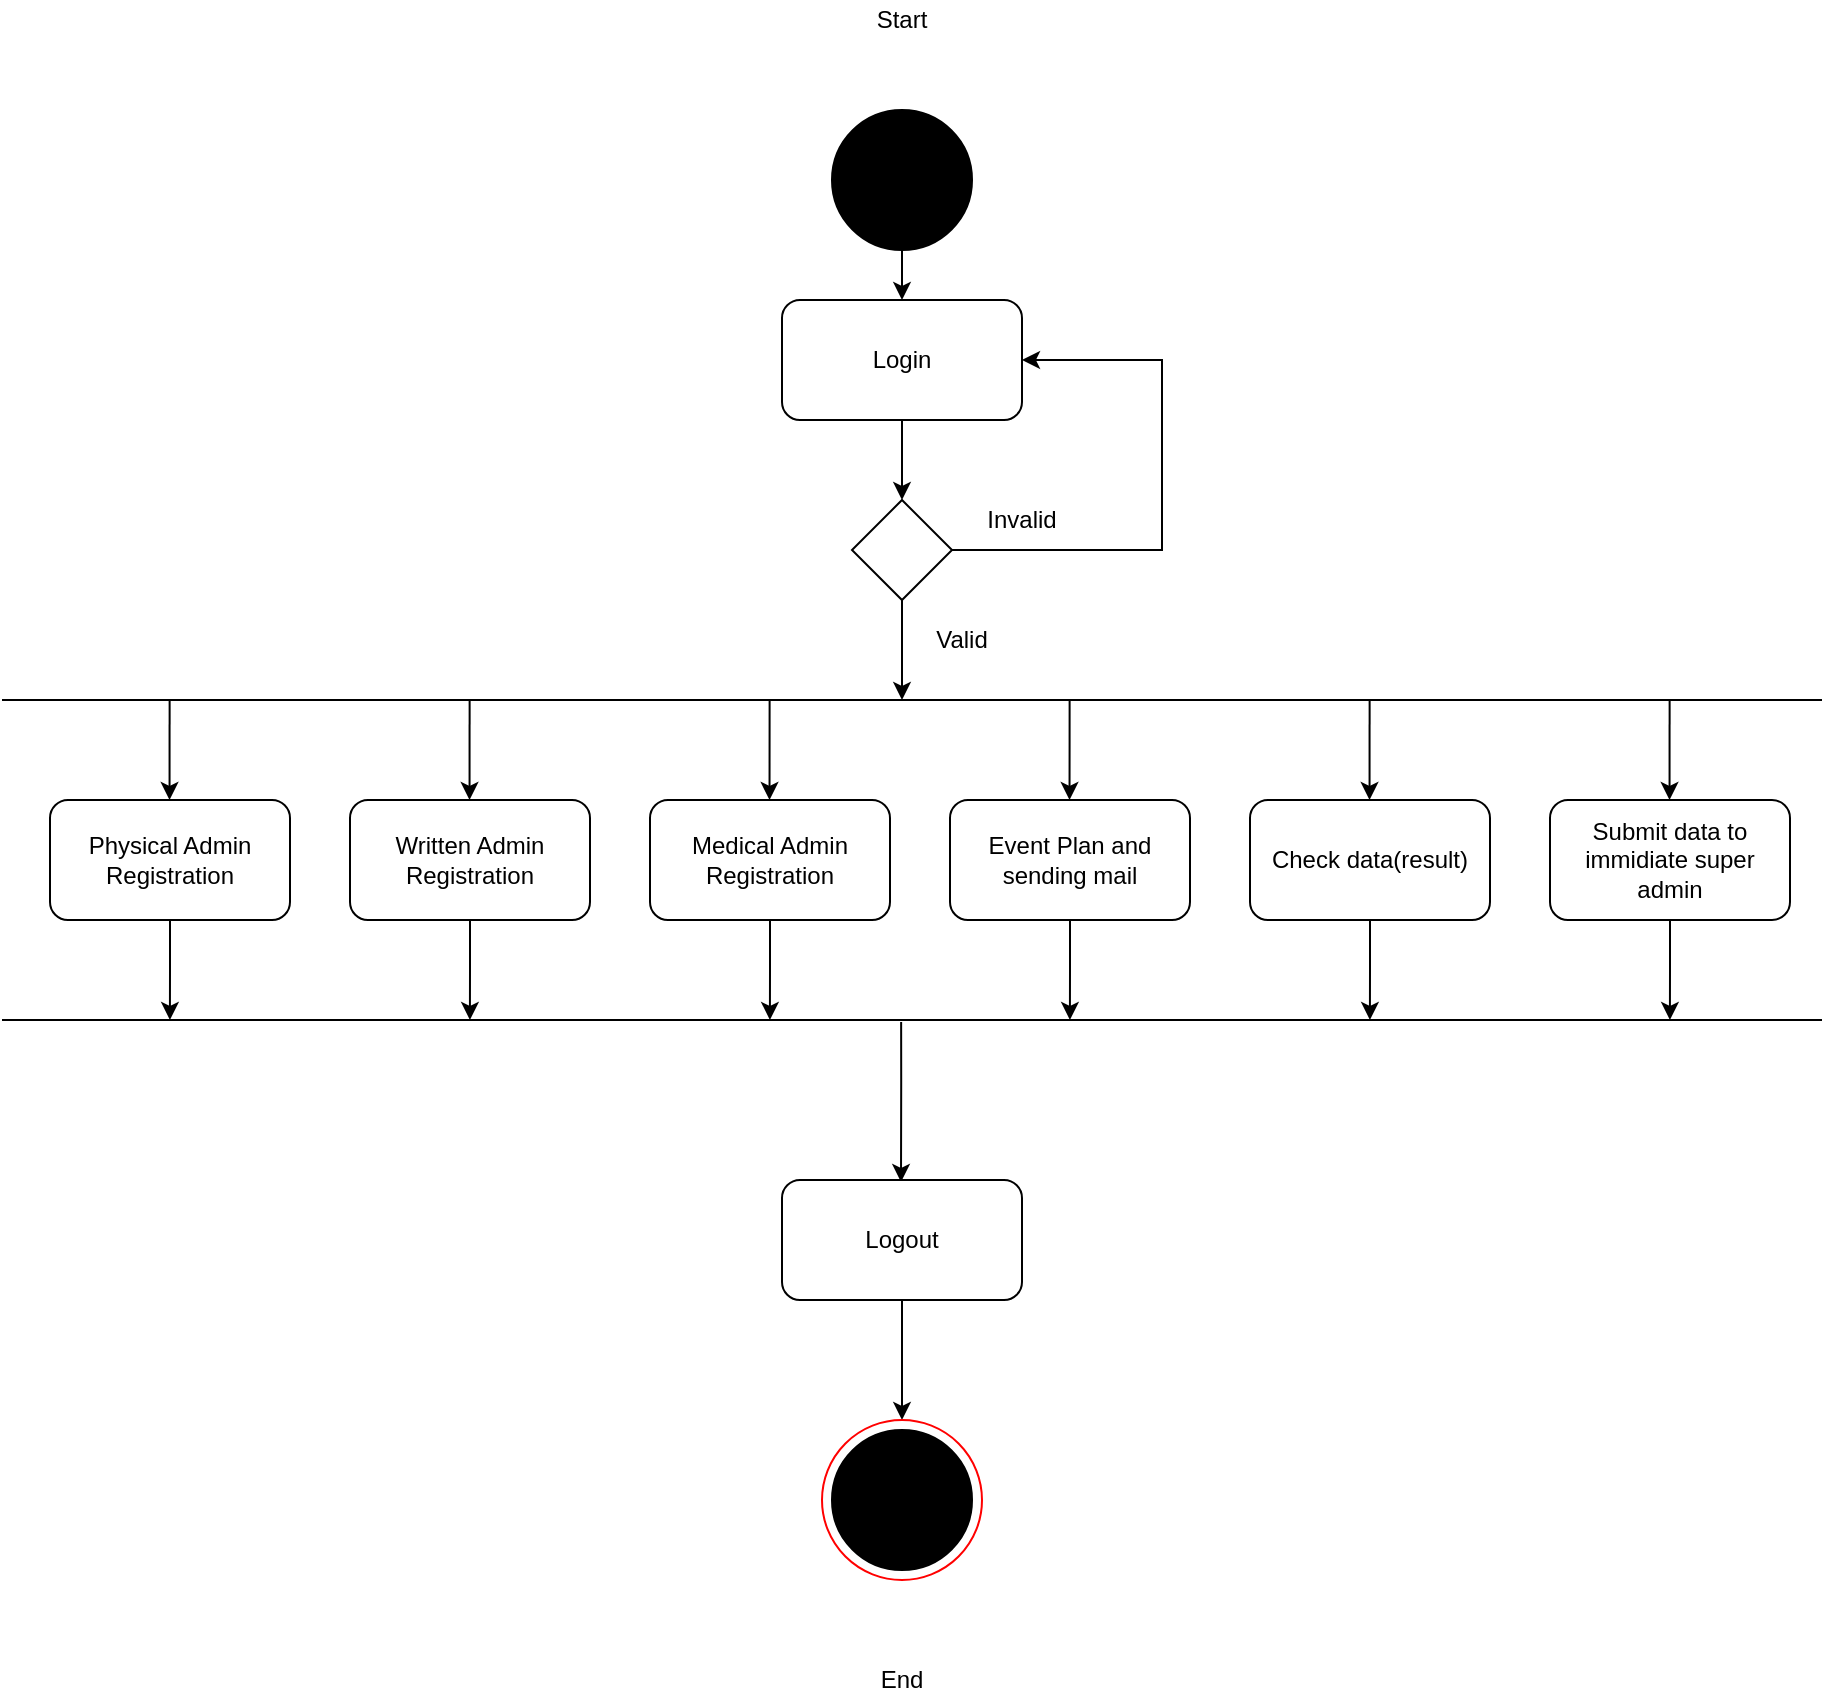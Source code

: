 <mxfile version="14.5.1" type="device"><diagram id="eWVDW9PMhtJK5KiJzz6c" name="Page-1"><mxGraphModel dx="369" dy="175" grid="1" gridSize="10" guides="1" tooltips="1" connect="1" arrows="1" fold="1" page="1" pageScale="1" pageWidth="850" pageHeight="1100" math="0" shadow="0"><root><mxCell id="0"/><mxCell id="1" parent="0"/><mxCell id="FTjyazU6XA8H0HytyBsf-12" value="" style="group" parent="1" vertex="1" connectable="0"><mxGeometry x="410" y="100" width="80" height="80" as="geometry"/></mxCell><mxCell id="FTjyazU6XA8H0HytyBsf-14" value="" style="ellipse;whiteSpace=wrap;html=1;aspect=fixed;fillColor=#000000;" parent="FTjyazU6XA8H0HytyBsf-12" vertex="1"><mxGeometry x="5" y="5" width="70" height="70" as="geometry"/></mxCell><mxCell id="FTjyazU6XA8H0HytyBsf-15" value="Start" style="text;html=1;strokeColor=none;fillColor=none;align=center;verticalAlign=middle;whiteSpace=wrap;rounded=0;" parent="1" vertex="1"><mxGeometry x="430" y="50" width="40" height="20" as="geometry"/></mxCell><mxCell id="FTjyazU6XA8H0HytyBsf-16" style="edgeStyle=orthogonalEdgeStyle;rounded=0;orthogonalLoop=1;jettySize=auto;html=1;exitX=0.5;exitY=1;exitDx=0;exitDy=0;" parent="1" source="V1dm3JTtEULfV_Fdj9UF-1" edge="1"><mxGeometry relative="1" as="geometry"><mxPoint x="450" y="400" as="targetPoint"/></mxGeometry></mxCell><mxCell id="FTjyazU6XA8H0HytyBsf-17" value="Login" style="rounded=1;whiteSpace=wrap;html=1;" parent="1" vertex="1"><mxGeometry x="390" y="200" width="120" height="60" as="geometry"/></mxCell><mxCell id="FTjyazU6XA8H0HytyBsf-18" value="" style="endArrow=none;html=1;" parent="1" edge="1"><mxGeometry width="50" height="50" relative="1" as="geometry"><mxPoint y="400" as="sourcePoint"/><mxPoint x="910" y="400" as="targetPoint"/></mxGeometry></mxCell><mxCell id="FTjyazU6XA8H0HytyBsf-19" style="edgeStyle=orthogonalEdgeStyle;rounded=0;orthogonalLoop=1;jettySize=auto;html=1;exitX=0.5;exitY=1;exitDx=0;exitDy=0;" parent="1" source="FTjyazU6XA8H0HytyBsf-20" edge="1"><mxGeometry relative="1" as="geometry"><mxPoint x="83.952" y="560" as="targetPoint"/></mxGeometry></mxCell><mxCell id="FTjyazU6XA8H0HytyBsf-20" value="Physical Admin&lt;br&gt;Registration" style="rounded=1;whiteSpace=wrap;html=1;" parent="1" vertex="1"><mxGeometry x="24" y="450" width="120" height="60" as="geometry"/></mxCell><mxCell id="FTjyazU6XA8H0HytyBsf-21" style="edgeStyle=orthogonalEdgeStyle;rounded=0;orthogonalLoop=1;jettySize=auto;html=1;exitX=0.5;exitY=1;exitDx=0;exitDy=0;" parent="1" source="FTjyazU6XA8H0HytyBsf-22" edge="1"><mxGeometry relative="1" as="geometry"><mxPoint x="233.952" y="560" as="targetPoint"/></mxGeometry></mxCell><mxCell id="FTjyazU6XA8H0HytyBsf-22" value="Written Admin&lt;br&gt;Registration" style="rounded=1;whiteSpace=wrap;html=1;" parent="1" vertex="1"><mxGeometry x="174" y="450" width="120" height="60" as="geometry"/></mxCell><mxCell id="FTjyazU6XA8H0HytyBsf-23" style="edgeStyle=orthogonalEdgeStyle;rounded=0;orthogonalLoop=1;jettySize=auto;html=1;exitX=0.5;exitY=1;exitDx=0;exitDy=0;" parent="1" source="FTjyazU6XA8H0HytyBsf-24" edge="1"><mxGeometry relative="1" as="geometry"><mxPoint x="383.952" y="560" as="targetPoint"/></mxGeometry></mxCell><mxCell id="FTjyazU6XA8H0HytyBsf-24" value="Medical Admin&lt;br&gt;Registration" style="rounded=1;whiteSpace=wrap;html=1;" parent="1" vertex="1"><mxGeometry x="324" y="450" width="120" height="60" as="geometry"/></mxCell><mxCell id="FTjyazU6XA8H0HytyBsf-25" style="edgeStyle=orthogonalEdgeStyle;rounded=0;orthogonalLoop=1;jettySize=auto;html=1;exitX=0.5;exitY=1;exitDx=0;exitDy=0;" parent="1" source="FTjyazU6XA8H0HytyBsf-26" edge="1"><mxGeometry relative="1" as="geometry"><mxPoint x="533.952" y="560" as="targetPoint"/></mxGeometry></mxCell><mxCell id="FTjyazU6XA8H0HytyBsf-26" value="Event Plan and sending mail" style="rounded=1;whiteSpace=wrap;html=1;" parent="1" vertex="1"><mxGeometry x="474" y="450" width="120" height="60" as="geometry"/></mxCell><mxCell id="FTjyazU6XA8H0HytyBsf-27" style="edgeStyle=orthogonalEdgeStyle;rounded=0;orthogonalLoop=1;jettySize=auto;html=1;exitX=0.5;exitY=1;exitDx=0;exitDy=0;" parent="1" source="FTjyazU6XA8H0HytyBsf-28" edge="1"><mxGeometry relative="1" as="geometry"><mxPoint x="683.952" y="560" as="targetPoint"/></mxGeometry></mxCell><mxCell id="FTjyazU6XA8H0HytyBsf-28" value="Check data(result)" style="rounded=1;whiteSpace=wrap;html=1;" parent="1" vertex="1"><mxGeometry x="624" y="450" width="120" height="60" as="geometry"/></mxCell><mxCell id="FTjyazU6XA8H0HytyBsf-29" style="edgeStyle=orthogonalEdgeStyle;rounded=0;orthogonalLoop=1;jettySize=auto;html=1;exitX=0.5;exitY=1;exitDx=0;exitDy=0;" parent="1" source="FTjyazU6XA8H0HytyBsf-30" edge="1"><mxGeometry relative="1" as="geometry"><mxPoint x="833.952" y="560" as="targetPoint"/></mxGeometry></mxCell><mxCell id="FTjyazU6XA8H0HytyBsf-30" value="Submit data to immidiate super admin" style="rounded=1;whiteSpace=wrap;html=1;" parent="1" vertex="1"><mxGeometry x="774" y="450" width="120" height="60" as="geometry"/></mxCell><mxCell id="FTjyazU6XA8H0HytyBsf-31" value="" style="endArrow=none;html=1;" parent="1" edge="1"><mxGeometry width="50" height="50" relative="1" as="geometry"><mxPoint y="560" as="sourcePoint"/><mxPoint x="910" y="560" as="targetPoint"/></mxGeometry></mxCell><mxCell id="FTjyazU6XA8H0HytyBsf-32" style="edgeStyle=orthogonalEdgeStyle;rounded=0;orthogonalLoop=1;jettySize=auto;html=1;entryX=0.5;entryY=0;entryDx=0;entryDy=0;exitX=0.5;exitY=1;exitDx=0;exitDy=0;" parent="1" source="FTjyazU6XA8H0HytyBsf-14" target="FTjyazU6XA8H0HytyBsf-17" edge="1"><mxGeometry relative="1" as="geometry"><mxPoint x="450.08" y="182.96" as="sourcePoint"/><Array as="points"/></mxGeometry></mxCell><mxCell id="FTjyazU6XA8H0HytyBsf-33" style="edgeStyle=orthogonalEdgeStyle;rounded=0;orthogonalLoop=1;jettySize=auto;html=1;exitX=0.5;exitY=1;exitDx=0;exitDy=0;" parent="1" edge="1"><mxGeometry relative="1" as="geometry"><mxPoint x="83.762" y="450" as="targetPoint"/><mxPoint x="83.81" y="400" as="sourcePoint"/></mxGeometry></mxCell><mxCell id="FTjyazU6XA8H0HytyBsf-34" style="edgeStyle=orthogonalEdgeStyle;rounded=0;orthogonalLoop=1;jettySize=auto;html=1;exitX=0.5;exitY=1;exitDx=0;exitDy=0;" parent="1" edge="1"><mxGeometry relative="1" as="geometry"><mxPoint x="233.762" y="450" as="targetPoint"/><mxPoint x="233.81" y="400" as="sourcePoint"/></mxGeometry></mxCell><mxCell id="FTjyazU6XA8H0HytyBsf-35" style="edgeStyle=orthogonalEdgeStyle;rounded=0;orthogonalLoop=1;jettySize=auto;html=1;exitX=0.5;exitY=1;exitDx=0;exitDy=0;" parent="1" edge="1"><mxGeometry relative="1" as="geometry"><mxPoint x="383.762" y="450" as="targetPoint"/><mxPoint x="383.81" y="400" as="sourcePoint"/><Array as="points"><mxPoint x="383.76" y="410"/><mxPoint x="383.76" y="410"/></Array></mxGeometry></mxCell><mxCell id="FTjyazU6XA8H0HytyBsf-36" style="edgeStyle=orthogonalEdgeStyle;rounded=0;orthogonalLoop=1;jettySize=auto;html=1;exitX=0.5;exitY=1;exitDx=0;exitDy=0;" parent="1" edge="1"><mxGeometry relative="1" as="geometry"><mxPoint x="533.762" y="450" as="targetPoint"/><mxPoint x="533.81" y="400" as="sourcePoint"/><Array as="points"><mxPoint x="533.76" y="420"/><mxPoint x="533.76" y="420"/></Array></mxGeometry></mxCell><mxCell id="FTjyazU6XA8H0HytyBsf-37" style="edgeStyle=orthogonalEdgeStyle;rounded=0;orthogonalLoop=1;jettySize=auto;html=1;exitX=0.5;exitY=1;exitDx=0;exitDy=0;" parent="1" edge="1"><mxGeometry relative="1" as="geometry"><mxPoint x="683.762" y="450" as="targetPoint"/><mxPoint x="683.81" y="400" as="sourcePoint"/></mxGeometry></mxCell><mxCell id="FTjyazU6XA8H0HytyBsf-38" style="edgeStyle=orthogonalEdgeStyle;rounded=0;orthogonalLoop=1;jettySize=auto;html=1;exitX=0.5;exitY=1;exitDx=0;exitDy=0;" parent="1" edge="1"><mxGeometry relative="1" as="geometry"><mxPoint x="833.762" y="450" as="targetPoint"/><mxPoint x="833.81" y="400" as="sourcePoint"/></mxGeometry></mxCell><mxCell id="FTjyazU6XA8H0HytyBsf-39" style="edgeStyle=orthogonalEdgeStyle;rounded=0;orthogonalLoop=1;jettySize=auto;html=1;" parent="1" edge="1"><mxGeometry relative="1" as="geometry"><mxPoint x="449.502" y="641" as="targetPoint"/><mxPoint x="449.57" y="561" as="sourcePoint"/><Array as="points"><mxPoint x="449.57" y="591"/><mxPoint x="449.57" y="591"/></Array></mxGeometry></mxCell><mxCell id="FTjyazU6XA8H0HytyBsf-40" style="edgeStyle=orthogonalEdgeStyle;rounded=0;orthogonalLoop=1;jettySize=auto;html=1;exitX=0.5;exitY=1;exitDx=0;exitDy=0;entryX=0.5;entryY=0;entryDx=0;entryDy=0;" parent="1" source="FTjyazU6XA8H0HytyBsf-41" target="FTjyazU6XA8H0HytyBsf-43" edge="1"><mxGeometry relative="1" as="geometry"/></mxCell><mxCell id="FTjyazU6XA8H0HytyBsf-41" value="Logout" style="rounded=1;whiteSpace=wrap;html=1;" parent="1" vertex="1"><mxGeometry x="390" y="640" width="120" height="60" as="geometry"/></mxCell><mxCell id="FTjyazU6XA8H0HytyBsf-42" value="" style="group" parent="1" vertex="1" connectable="0"><mxGeometry x="410" y="760" width="80" height="80" as="geometry"/></mxCell><mxCell id="FTjyazU6XA8H0HytyBsf-43" value="" style="ellipse;whiteSpace=wrap;html=1;aspect=fixed;strokeColor=#FF0000;" parent="FTjyazU6XA8H0HytyBsf-42" vertex="1"><mxGeometry width="80" height="80" as="geometry"/></mxCell><mxCell id="FTjyazU6XA8H0HytyBsf-44" value="" style="ellipse;whiteSpace=wrap;html=1;aspect=fixed;fillColor=#000000;" parent="FTjyazU6XA8H0HytyBsf-42" vertex="1"><mxGeometry x="5" y="5" width="70" height="70" as="geometry"/></mxCell><mxCell id="FTjyazU6XA8H0HytyBsf-45" value="End" style="text;html=1;strokeColor=none;fillColor=none;align=center;verticalAlign=middle;whiteSpace=wrap;rounded=0;" parent="1" vertex="1"><mxGeometry x="430" y="880" width="40" height="20" as="geometry"/></mxCell><mxCell id="V1dm3JTtEULfV_Fdj9UF-3" style="edgeStyle=orthogonalEdgeStyle;rounded=0;orthogonalLoop=1;jettySize=auto;html=1;exitX=1;exitY=0.5;exitDx=0;exitDy=0;entryX=1;entryY=0.5;entryDx=0;entryDy=0;" edge="1" parent="1" source="V1dm3JTtEULfV_Fdj9UF-1" target="FTjyazU6XA8H0HytyBsf-17"><mxGeometry relative="1" as="geometry"><Array as="points"><mxPoint x="580" y="325"/><mxPoint x="580" y="230"/></Array></mxGeometry></mxCell><mxCell id="V1dm3JTtEULfV_Fdj9UF-1" value="" style="rhombus;whiteSpace=wrap;html=1;" vertex="1" parent="1"><mxGeometry x="425" y="300" width="50" height="50" as="geometry"/></mxCell><mxCell id="V1dm3JTtEULfV_Fdj9UF-2" style="edgeStyle=orthogonalEdgeStyle;rounded=0;orthogonalLoop=1;jettySize=auto;html=1;exitX=0.5;exitY=1;exitDx=0;exitDy=0;" edge="1" parent="1" source="FTjyazU6XA8H0HytyBsf-17" target="V1dm3JTtEULfV_Fdj9UF-1"><mxGeometry relative="1" as="geometry"><mxPoint x="450" y="400" as="targetPoint"/><mxPoint x="450" y="260" as="sourcePoint"/></mxGeometry></mxCell><mxCell id="V1dm3JTtEULfV_Fdj9UF-4" value="Invalid" style="text;html=1;strokeColor=none;fillColor=none;align=center;verticalAlign=middle;whiteSpace=wrap;rounded=0;" vertex="1" parent="1"><mxGeometry x="490" y="300" width="40" height="20" as="geometry"/></mxCell><mxCell id="V1dm3JTtEULfV_Fdj9UF-5" value="Valid" style="text;html=1;strokeColor=none;fillColor=none;align=center;verticalAlign=middle;whiteSpace=wrap;rounded=0;" vertex="1" parent="1"><mxGeometry x="460" y="360" width="40" height="20" as="geometry"/></mxCell></root></mxGraphModel></diagram></mxfile>